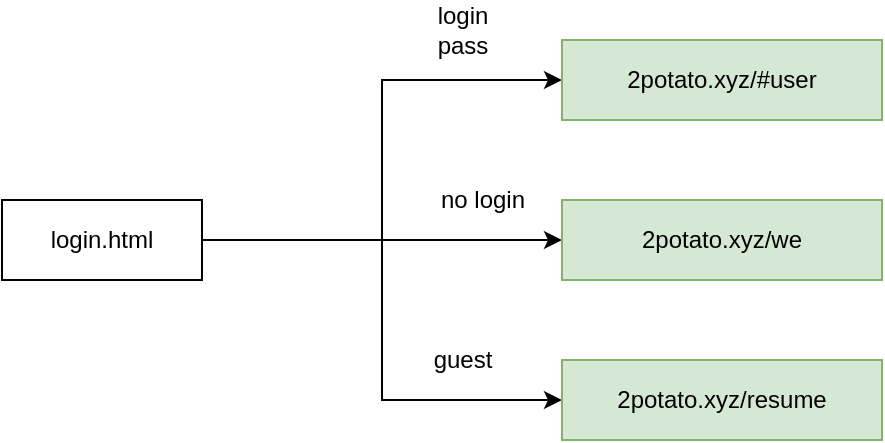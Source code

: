 <mxfile version="15.1.0" type="github"><diagram id="jOhYdoe_0dK3d1mq5249" name="Page-1"><mxGraphModel dx="669" dy="702" grid="1" gridSize="10" guides="1" tooltips="1" connect="1" arrows="1" fold="1" page="1" pageScale="1" pageWidth="827" pageHeight="1169" math="0" shadow="0"><root><mxCell id="0"/><mxCell id="1" parent="0"/><mxCell id="4RcqgwPjCIVldk6MvPil-6" style="edgeStyle=orthogonalEdgeStyle;rounded=0;orthogonalLoop=1;jettySize=auto;html=1;entryX=0;entryY=0.5;entryDx=0;entryDy=0;" edge="1" parent="1" source="4RcqgwPjCIVldk6MvPil-2" target="4RcqgwPjCIVldk6MvPil-3"><mxGeometry relative="1" as="geometry"/></mxCell><mxCell id="4RcqgwPjCIVldk6MvPil-7" style="edgeStyle=orthogonalEdgeStyle;rounded=0;orthogonalLoop=1;jettySize=auto;html=1;entryX=0;entryY=0.5;entryDx=0;entryDy=0;" edge="1" parent="1" source="4RcqgwPjCIVldk6MvPil-2" target="4RcqgwPjCIVldk6MvPil-4"><mxGeometry relative="1" as="geometry"/></mxCell><mxCell id="4RcqgwPjCIVldk6MvPil-8" style="edgeStyle=orthogonalEdgeStyle;rounded=0;orthogonalLoop=1;jettySize=auto;html=1;entryX=0;entryY=0.5;entryDx=0;entryDy=0;" edge="1" parent="1" source="4RcqgwPjCIVldk6MvPil-2" target="4RcqgwPjCIVldk6MvPil-5"><mxGeometry relative="1" as="geometry"/></mxCell><mxCell id="4RcqgwPjCIVldk6MvPil-2" value="login.html" style="whiteSpace=wrap;html=1;align=center;" vertex="1" parent="1"><mxGeometry x="80" y="160" width="100" height="40" as="geometry"/></mxCell><mxCell id="4RcqgwPjCIVldk6MvPil-3" value="2potato.xyz/#user" style="whiteSpace=wrap;html=1;align=center;fillColor=#d5e8d4;strokeColor=#82b366;" vertex="1" parent="1"><mxGeometry x="360" y="80" width="160" height="40" as="geometry"/></mxCell><mxCell id="4RcqgwPjCIVldk6MvPil-4" value="2potato.xyz/we" style="whiteSpace=wrap;html=1;align=center;fillColor=#d5e8d4;strokeColor=#82b366;" vertex="1" parent="1"><mxGeometry x="360" y="160" width="160" height="40" as="geometry"/></mxCell><mxCell id="4RcqgwPjCIVldk6MvPil-5" value="2potato.xyz/resume" style="whiteSpace=wrap;html=1;align=center;fillColor=#d5e8d4;strokeColor=#82b366;" vertex="1" parent="1"><mxGeometry x="360" y="240" width="160" height="40" as="geometry"/></mxCell><mxCell id="4RcqgwPjCIVldk6MvPil-9" value="&lt;div&gt;login&lt;/div&gt;&lt;div&gt;pass&lt;br&gt;&lt;/div&gt;" style="text;html=1;align=center;verticalAlign=middle;resizable=0;points=[];autosize=1;strokeColor=none;fillColor=none;" vertex="1" parent="1"><mxGeometry x="290" y="60" width="40" height="30" as="geometry"/></mxCell><mxCell id="4RcqgwPjCIVldk6MvPil-10" value="&lt;div&gt;no login&lt;/div&gt;" style="text;html=1;align=center;verticalAlign=middle;resizable=0;points=[];autosize=1;strokeColor=none;fillColor=none;" vertex="1" parent="1"><mxGeometry x="290" y="150" width="60" height="20" as="geometry"/></mxCell><mxCell id="4RcqgwPjCIVldk6MvPil-11" value="guest" style="text;html=1;align=center;verticalAlign=middle;resizable=0;points=[];autosize=1;strokeColor=none;fillColor=none;" vertex="1" parent="1"><mxGeometry x="290" y="230" width="40" height="20" as="geometry"/></mxCell></root></mxGraphModel></diagram></mxfile>